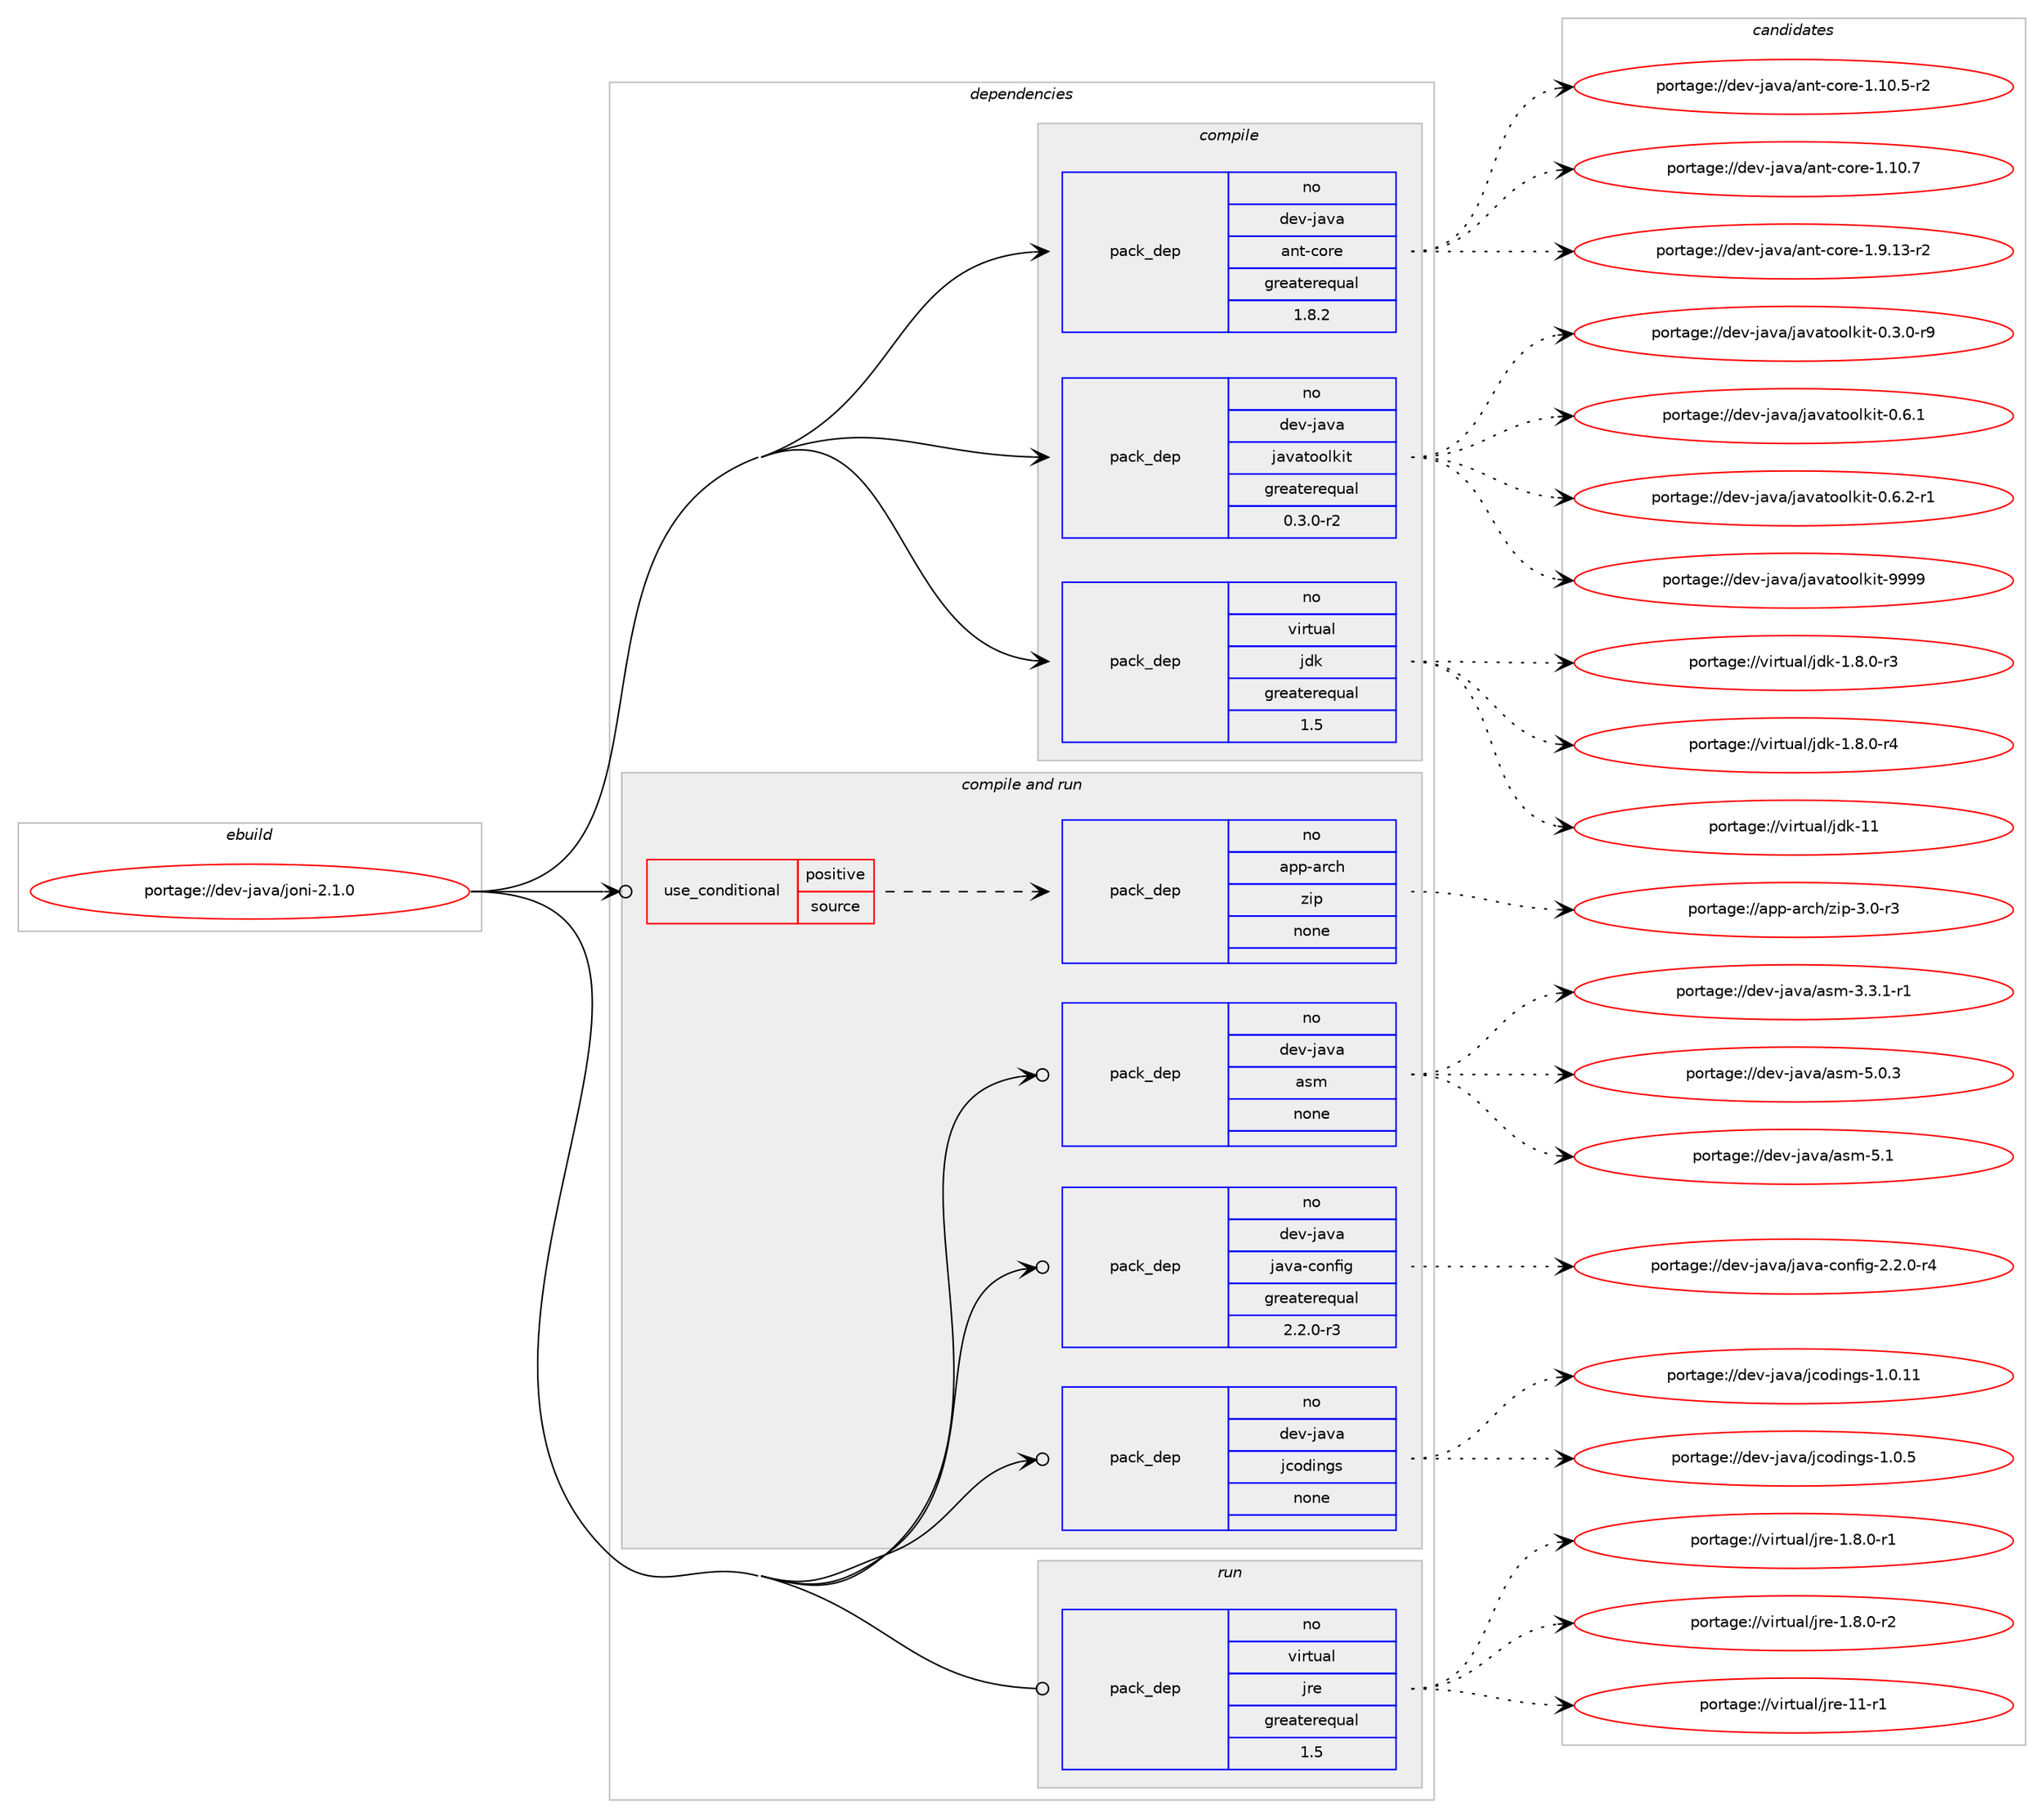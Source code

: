 digraph prolog {

# *************
# Graph options
# *************

newrank=true;
concentrate=true;
compound=true;
graph [rankdir=LR,fontname=Helvetica,fontsize=10,ranksep=1.5];#, ranksep=2.5, nodesep=0.2];
edge  [arrowhead=vee];
node  [fontname=Helvetica,fontsize=10];

# **********
# The ebuild
# **********

subgraph cluster_leftcol {
color=gray;
rank=same;
label=<<i>ebuild</i>>;
id [label="portage://dev-java/joni-2.1.0", color=red, width=4, href="../dev-java/joni-2.1.0.svg"];
}

# ****************
# The dependencies
# ****************

subgraph cluster_midcol {
color=gray;
label=<<i>dependencies</i>>;
subgraph cluster_compile {
fillcolor="#eeeeee";
style=filled;
label=<<i>compile</i>>;
subgraph pack68507 {
dependency89775 [label=<<TABLE BORDER="0" CELLBORDER="1" CELLSPACING="0" CELLPADDING="4" WIDTH="220"><TR><TD ROWSPAN="6" CELLPADDING="30">pack_dep</TD></TR><TR><TD WIDTH="110">no</TD></TR><TR><TD>dev-java</TD></TR><TR><TD>ant-core</TD></TR><TR><TD>greaterequal</TD></TR><TR><TD>1.8.2</TD></TR></TABLE>>, shape=none, color=blue];
}
id:e -> dependency89775:w [weight=20,style="solid",arrowhead="vee"];
subgraph pack68508 {
dependency89776 [label=<<TABLE BORDER="0" CELLBORDER="1" CELLSPACING="0" CELLPADDING="4" WIDTH="220"><TR><TD ROWSPAN="6" CELLPADDING="30">pack_dep</TD></TR><TR><TD WIDTH="110">no</TD></TR><TR><TD>dev-java</TD></TR><TR><TD>javatoolkit</TD></TR><TR><TD>greaterequal</TD></TR><TR><TD>0.3.0-r2</TD></TR></TABLE>>, shape=none, color=blue];
}
id:e -> dependency89776:w [weight=20,style="solid",arrowhead="vee"];
subgraph pack68509 {
dependency89777 [label=<<TABLE BORDER="0" CELLBORDER="1" CELLSPACING="0" CELLPADDING="4" WIDTH="220"><TR><TD ROWSPAN="6" CELLPADDING="30">pack_dep</TD></TR><TR><TD WIDTH="110">no</TD></TR><TR><TD>virtual</TD></TR><TR><TD>jdk</TD></TR><TR><TD>greaterequal</TD></TR><TR><TD>1.5</TD></TR></TABLE>>, shape=none, color=blue];
}
id:e -> dependency89777:w [weight=20,style="solid",arrowhead="vee"];
}
subgraph cluster_compileandrun {
fillcolor="#eeeeee";
style=filled;
label=<<i>compile and run</i>>;
subgraph cond18551 {
dependency89778 [label=<<TABLE BORDER="0" CELLBORDER="1" CELLSPACING="0" CELLPADDING="4"><TR><TD ROWSPAN="3" CELLPADDING="10">use_conditional</TD></TR><TR><TD>positive</TD></TR><TR><TD>source</TD></TR></TABLE>>, shape=none, color=red];
subgraph pack68510 {
dependency89779 [label=<<TABLE BORDER="0" CELLBORDER="1" CELLSPACING="0" CELLPADDING="4" WIDTH="220"><TR><TD ROWSPAN="6" CELLPADDING="30">pack_dep</TD></TR><TR><TD WIDTH="110">no</TD></TR><TR><TD>app-arch</TD></TR><TR><TD>zip</TD></TR><TR><TD>none</TD></TR><TR><TD></TD></TR></TABLE>>, shape=none, color=blue];
}
dependency89778:e -> dependency89779:w [weight=20,style="dashed",arrowhead="vee"];
}
id:e -> dependency89778:w [weight=20,style="solid",arrowhead="odotvee"];
subgraph pack68511 {
dependency89780 [label=<<TABLE BORDER="0" CELLBORDER="1" CELLSPACING="0" CELLPADDING="4" WIDTH="220"><TR><TD ROWSPAN="6" CELLPADDING="30">pack_dep</TD></TR><TR><TD WIDTH="110">no</TD></TR><TR><TD>dev-java</TD></TR><TR><TD>asm</TD></TR><TR><TD>none</TD></TR><TR><TD></TD></TR></TABLE>>, shape=none, color=blue];
}
id:e -> dependency89780:w [weight=20,style="solid",arrowhead="odotvee"];
subgraph pack68512 {
dependency89781 [label=<<TABLE BORDER="0" CELLBORDER="1" CELLSPACING="0" CELLPADDING="4" WIDTH="220"><TR><TD ROWSPAN="6" CELLPADDING="30">pack_dep</TD></TR><TR><TD WIDTH="110">no</TD></TR><TR><TD>dev-java</TD></TR><TR><TD>java-config</TD></TR><TR><TD>greaterequal</TD></TR><TR><TD>2.2.0-r3</TD></TR></TABLE>>, shape=none, color=blue];
}
id:e -> dependency89781:w [weight=20,style="solid",arrowhead="odotvee"];
subgraph pack68513 {
dependency89782 [label=<<TABLE BORDER="0" CELLBORDER="1" CELLSPACING="0" CELLPADDING="4" WIDTH="220"><TR><TD ROWSPAN="6" CELLPADDING="30">pack_dep</TD></TR><TR><TD WIDTH="110">no</TD></TR><TR><TD>dev-java</TD></TR><TR><TD>jcodings</TD></TR><TR><TD>none</TD></TR><TR><TD></TD></TR></TABLE>>, shape=none, color=blue];
}
id:e -> dependency89782:w [weight=20,style="solid",arrowhead="odotvee"];
}
subgraph cluster_run {
fillcolor="#eeeeee";
style=filled;
label=<<i>run</i>>;
subgraph pack68514 {
dependency89783 [label=<<TABLE BORDER="0" CELLBORDER="1" CELLSPACING="0" CELLPADDING="4" WIDTH="220"><TR><TD ROWSPAN="6" CELLPADDING="30">pack_dep</TD></TR><TR><TD WIDTH="110">no</TD></TR><TR><TD>virtual</TD></TR><TR><TD>jre</TD></TR><TR><TD>greaterequal</TD></TR><TR><TD>1.5</TD></TR></TABLE>>, shape=none, color=blue];
}
id:e -> dependency89783:w [weight=20,style="solid",arrowhead="odot"];
}
}

# **************
# The candidates
# **************

subgraph cluster_choices {
rank=same;
color=gray;
label=<<i>candidates</i>>;

subgraph choice68507 {
color=black;
nodesep=1;
choiceportage10010111845106971189747971101164599111114101454946494846534511450 [label="portage://dev-java/ant-core-1.10.5-r2", color=red, width=4,href="../dev-java/ant-core-1.10.5-r2.svg"];
choiceportage1001011184510697118974797110116459911111410145494649484655 [label="portage://dev-java/ant-core-1.10.7", color=red, width=4,href="../dev-java/ant-core-1.10.7.svg"];
choiceportage10010111845106971189747971101164599111114101454946574649514511450 [label="portage://dev-java/ant-core-1.9.13-r2", color=red, width=4,href="../dev-java/ant-core-1.9.13-r2.svg"];
dependency89775:e -> choiceportage10010111845106971189747971101164599111114101454946494846534511450:w [style=dotted,weight="100"];
dependency89775:e -> choiceportage1001011184510697118974797110116459911111410145494649484655:w [style=dotted,weight="100"];
dependency89775:e -> choiceportage10010111845106971189747971101164599111114101454946574649514511450:w [style=dotted,weight="100"];
}
subgraph choice68508 {
color=black;
nodesep=1;
choiceportage1001011184510697118974710697118971161111111081071051164548465146484511457 [label="portage://dev-java/javatoolkit-0.3.0-r9", color=red, width=4,href="../dev-java/javatoolkit-0.3.0-r9.svg"];
choiceportage100101118451069711897471069711897116111111108107105116454846544649 [label="portage://dev-java/javatoolkit-0.6.1", color=red, width=4,href="../dev-java/javatoolkit-0.6.1.svg"];
choiceportage1001011184510697118974710697118971161111111081071051164548465446504511449 [label="portage://dev-java/javatoolkit-0.6.2-r1", color=red, width=4,href="../dev-java/javatoolkit-0.6.2-r1.svg"];
choiceportage1001011184510697118974710697118971161111111081071051164557575757 [label="portage://dev-java/javatoolkit-9999", color=red, width=4,href="../dev-java/javatoolkit-9999.svg"];
dependency89776:e -> choiceportage1001011184510697118974710697118971161111111081071051164548465146484511457:w [style=dotted,weight="100"];
dependency89776:e -> choiceportage100101118451069711897471069711897116111111108107105116454846544649:w [style=dotted,weight="100"];
dependency89776:e -> choiceportage1001011184510697118974710697118971161111111081071051164548465446504511449:w [style=dotted,weight="100"];
dependency89776:e -> choiceportage1001011184510697118974710697118971161111111081071051164557575757:w [style=dotted,weight="100"];
}
subgraph choice68509 {
color=black;
nodesep=1;
choiceportage11810511411611797108471061001074549465646484511451 [label="portage://virtual/jdk-1.8.0-r3", color=red, width=4,href="../virtual/jdk-1.8.0-r3.svg"];
choiceportage11810511411611797108471061001074549465646484511452 [label="portage://virtual/jdk-1.8.0-r4", color=red, width=4,href="../virtual/jdk-1.8.0-r4.svg"];
choiceportage1181051141161179710847106100107454949 [label="portage://virtual/jdk-11", color=red, width=4,href="../virtual/jdk-11.svg"];
dependency89777:e -> choiceportage11810511411611797108471061001074549465646484511451:w [style=dotted,weight="100"];
dependency89777:e -> choiceportage11810511411611797108471061001074549465646484511452:w [style=dotted,weight="100"];
dependency89777:e -> choiceportage1181051141161179710847106100107454949:w [style=dotted,weight="100"];
}
subgraph choice68510 {
color=black;
nodesep=1;
choiceportage9711211245971149910447122105112455146484511451 [label="portage://app-arch/zip-3.0-r3", color=red, width=4,href="../app-arch/zip-3.0-r3.svg"];
dependency89779:e -> choiceportage9711211245971149910447122105112455146484511451:w [style=dotted,weight="100"];
}
subgraph choice68511 {
color=black;
nodesep=1;
choiceportage10010111845106971189747971151094551465146494511449 [label="portage://dev-java/asm-3.3.1-r1", color=red, width=4,href="../dev-java/asm-3.3.1-r1.svg"];
choiceportage1001011184510697118974797115109455346484651 [label="portage://dev-java/asm-5.0.3", color=red, width=4,href="../dev-java/asm-5.0.3.svg"];
choiceportage100101118451069711897479711510945534649 [label="portage://dev-java/asm-5.1", color=red, width=4,href="../dev-java/asm-5.1.svg"];
dependency89780:e -> choiceportage10010111845106971189747971151094551465146494511449:w [style=dotted,weight="100"];
dependency89780:e -> choiceportage1001011184510697118974797115109455346484651:w [style=dotted,weight="100"];
dependency89780:e -> choiceportage100101118451069711897479711510945534649:w [style=dotted,weight="100"];
}
subgraph choice68512 {
color=black;
nodesep=1;
choiceportage10010111845106971189747106971189745991111101021051034550465046484511452 [label="portage://dev-java/java-config-2.2.0-r4", color=red, width=4,href="../dev-java/java-config-2.2.0-r4.svg"];
dependency89781:e -> choiceportage10010111845106971189747106971189745991111101021051034550465046484511452:w [style=dotted,weight="100"];
}
subgraph choice68513 {
color=black;
nodesep=1;
choiceportage100101118451069711897471069911110010511010311545494648464949 [label="portage://dev-java/jcodings-1.0.11", color=red, width=4,href="../dev-java/jcodings-1.0.11.svg"];
choiceportage1001011184510697118974710699111100105110103115454946484653 [label="portage://dev-java/jcodings-1.0.5", color=red, width=4,href="../dev-java/jcodings-1.0.5.svg"];
dependency89782:e -> choiceportage100101118451069711897471069911110010511010311545494648464949:w [style=dotted,weight="100"];
dependency89782:e -> choiceportage1001011184510697118974710699111100105110103115454946484653:w [style=dotted,weight="100"];
}
subgraph choice68514 {
color=black;
nodesep=1;
choiceportage11810511411611797108471061141014549465646484511449 [label="portage://virtual/jre-1.8.0-r1", color=red, width=4,href="../virtual/jre-1.8.0-r1.svg"];
choiceportage11810511411611797108471061141014549465646484511450 [label="portage://virtual/jre-1.8.0-r2", color=red, width=4,href="../virtual/jre-1.8.0-r2.svg"];
choiceportage11810511411611797108471061141014549494511449 [label="portage://virtual/jre-11-r1", color=red, width=4,href="../virtual/jre-11-r1.svg"];
dependency89783:e -> choiceportage11810511411611797108471061141014549465646484511449:w [style=dotted,weight="100"];
dependency89783:e -> choiceportage11810511411611797108471061141014549465646484511450:w [style=dotted,weight="100"];
dependency89783:e -> choiceportage11810511411611797108471061141014549494511449:w [style=dotted,weight="100"];
}
}

}
